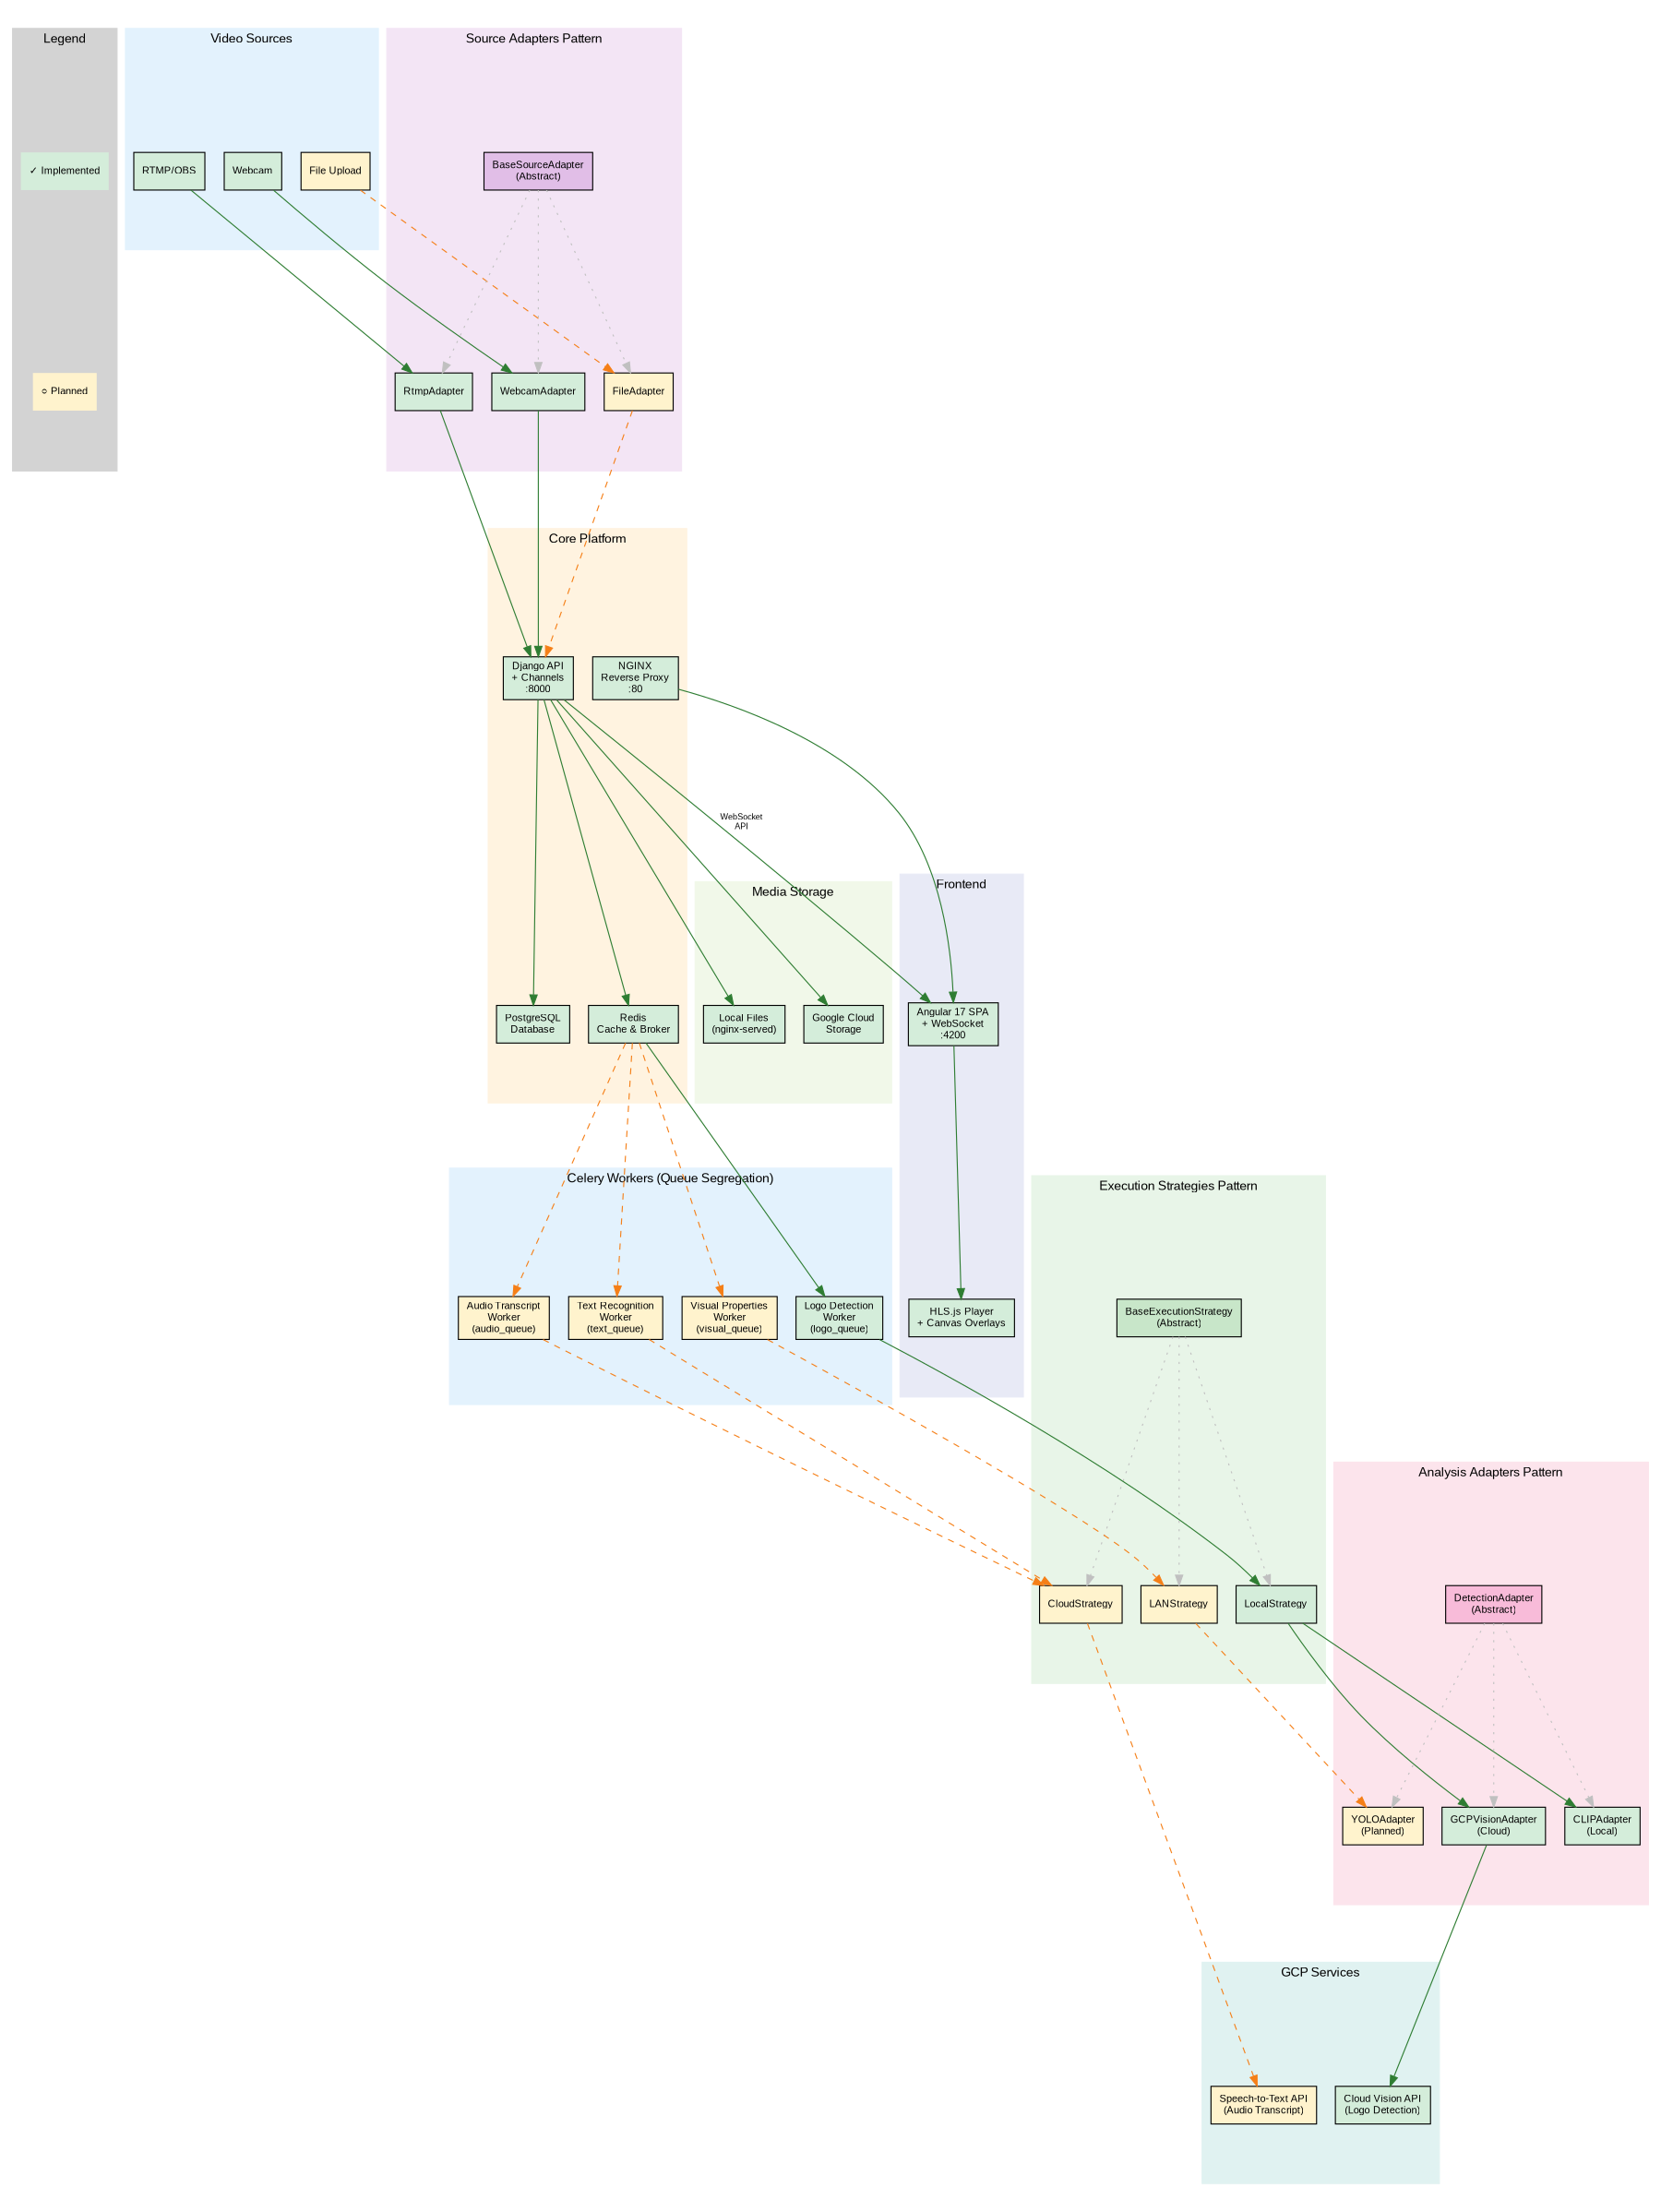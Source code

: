 digraph MediaAnalyzer {
    // Graph settings
    rankdir=TB;
    bgcolor="white";
    fontname="Arial";
    fontsize=12;
    ratio=fill;
    size="12,16!";
    
    // Node defaults
    node [fontname="Arial", fontsize=10, shape=box, style=filled];
    edge [fontname="Arial", fontsize=8];
    
    // Color scheme
    subgraph cluster_legend {
        label="Legend";
        style=filled;
        color=lightgray;
        node [shape=plaintext, style=filled];
        
        implemented [label="✓ Implemented", fillcolor="#d4edda", color="#155724"];
        planned [label="○ Planned", fillcolor="#fff3cd", color="#856404"];
        
        implemented -> planned [style=invis];
    }
    
    // Input Sources
    subgraph cluster_sources {
        label="Video Sources";
        style=filled;
        color="#e3f2fd";
        
        webcam [label="Webcam", fillcolor="#d4edda"];
        rtmp [label="RTMP/OBS", fillcolor="#d4edda"];
        files [label="File Upload", fillcolor="#fff3cd"];
    }
    
    // Source Adapters (Design Pattern)
    subgraph cluster_adapters {
        label="Source Adapters Pattern";
        style=filled;
        color="#f3e5f5";
        
        base_adapter [label="BaseSourceAdapter\n(Abstract)", fillcolor="#e1bee7"];
        webcam_adapter [label="WebcamAdapter", fillcolor="#d4edda"];
        rtmp_adapter [label="RtmpAdapter", fillcolor="#d4edda"];
        file_adapter [label="FileAdapter", fillcolor="#fff3cd"];
    }
    
    // Core Services
    subgraph cluster_core {
        label="Core Platform";
        style=filled;
        color="#fff3e0";
        
        django [label="Django API\n+ Channels\n:8000", fillcolor="#d4edda"];
        postgres [label="PostgreSQL\nDatabase", fillcolor="#d4edda"];
        redis [label="Redis\nCache & Broker", fillcolor="#d4edda"];
        nginx [label="NGINX\nReverse Proxy\n:80", fillcolor="#d4edda"];
    }
    
    // Execution Strategies (Design Pattern)
    subgraph cluster_execution {
        label="Execution Strategies Pattern";
        style=filled;
        color="#e8f5e8";
        
        base_strategy [label="BaseExecutionStrategy\n(Abstract)", fillcolor="#c8e6c9"];
        local_strategy [label="LocalStrategy", fillcolor="#d4edda"];
        lan_strategy [label="LANStrategy", fillcolor="#fff3cd"];
        cloud_strategy [label="CloudStrategy", fillcolor="#fff3cd"];
    }
    
    // Analysis Workers (Queue Segregation)
    subgraph cluster_workers {
        label="Celery Workers (Queue Segregation)";
        style=filled;
        color="#e3f2fd";
        
        logo_worker [label="Logo Detection\nWorker\n(logo_queue)", fillcolor="#d4edda"];
        visual_worker [label="Visual Properties\nWorker\n(visual_queue)", fillcolor="#fff3cd"];
        audio_worker [label="Audio Transcript\nWorker\n(audio_queue)", fillcolor="#fff3cd"];
        text_worker [label="Text Recognition\nWorker\n(text_queue)", fillcolor="#fff3cd"];
    }
    
    // AI Adapters (Design Pattern)
    subgraph cluster_ai_adapters {
        label="Analysis Adapters Pattern";
        style=filled;
        color="#fce4ec";
        
        base_ai [label="DetectionAdapter\n(Abstract)", fillcolor="#f8bbd9"];
        clip_adapter [label="CLIPAdapter\n(Local)", fillcolor="#d4edda"];
        gcp_vision [label="GCPVisionAdapter\n(Cloud)", fillcolor="#d4edda"];
        yolo_adapter [label="YOLOAdapter\n(Planned)", fillcolor="#fff3cd"];
    }
    
    // Storage Options
    subgraph cluster_storage {
        label="Media Storage";
        style=filled;
        color="#f1f8e9";
        
        local_storage [label="Local Files\n(nginx-served)", fillcolor="#d4edda"];
        gcs_storage [label="Google Cloud\nStorage", fillcolor="#d4edda"];
    }
    
    // Frontend
    subgraph cluster_frontend {
        label="Frontend";
        style=filled;
        color="#e8eaf6";
        
        angular [label="Angular 17 SPA\n+ WebSocket\n:4200", fillcolor="#d4edda"];
        hls_player [label="HLS.js Player\n+ Canvas Overlays", fillcolor="#d4edda"];
    }
    
    // Cloud Services
    subgraph cluster_cloud {
        label="GCP Services";
        style=filled;
        color="#e0f2f1";
        
        vision_api [label="Cloud Vision API\n(Logo Detection)", fillcolor="#d4edda"];
        speech_api [label="Speech-to-Text API\n(Audio Transcript)", fillcolor="#fff3cd"];
    }
    
    // Connections - Current Implementation (solid)
    webcam -> webcam_adapter [color="#2e7d32"];
    rtmp -> rtmp_adapter [color="#2e7d32"];
    
    webcam_adapter -> django [color="#2e7d32"];
    rtmp_adapter -> django [color="#2e7d32"];
    
    django -> postgres [color="#2e7d32"];
    django -> redis [color="#2e7d32"];
    django -> local_storage [color="#2e7d32"];
    django -> gcs_storage [color="#2e7d32"];
    
    redis -> logo_worker [color="#2e7d32"];
    logo_worker -> local_strategy [color="#2e7d32"];
    local_strategy -> clip_adapter [color="#2e7d32"];
    local_strategy -> gcp_vision [color="#2e7d32"];
    gcp_vision -> vision_api [color="#2e7d32"];
    
    django -> angular [label="WebSocket\nAPI", color="#2e7d32"];
    angular -> hls_player [color="#2e7d32"];
    nginx -> angular [color="#2e7d32"];
    
    // Planned Connections (dashed)
    files -> file_adapter [color="#f57f17", style=dashed];
    file_adapter -> django [color="#f57f17", style=dashed];
    
    redis -> visual_worker [color="#f57f17", style=dashed];
    redis -> audio_worker [color="#f57f17", style=dashed];
    redis -> text_worker [color="#f57f17", style=dashed];
    
    visual_worker -> lan_strategy [color="#f57f17", style=dashed];
    audio_worker -> cloud_strategy [color="#f57f17", style=dashed];
    text_worker -> cloud_strategy [color="#f57f17", style=dashed];
    
    cloud_strategy -> speech_api [color="#f57f17", style=dashed];
    lan_strategy -> yolo_adapter [color="#f57f17", style=dashed];
    
    // Inheritance relationships (dotted)
    base_adapter -> webcam_adapter [style=dotted, color=gray];
    base_adapter -> rtmp_adapter [style=dotted, color=gray];
    base_adapter -> file_adapter [style=dotted, color=gray];
    
    base_strategy -> local_strategy [style=dotted, color=gray];
    base_strategy -> lan_strategy [style=dotted, color=gray];
    base_strategy -> cloud_strategy [style=dotted, color=gray];
    
    base_ai -> clip_adapter [style=dotted, color=gray];
    base_ai -> gcp_vision [style=dotted, color=gray];
    base_ai -> yolo_adapter [style=dotted, color=gray];
}